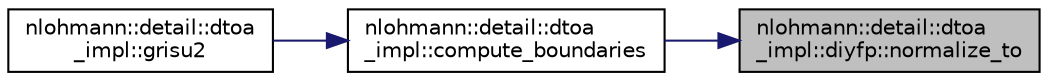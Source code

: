 digraph "nlohmann::detail::dtoa_impl::diyfp::normalize_to"
{
 // LATEX_PDF_SIZE
  edge [fontname="Helvetica",fontsize="10",labelfontname="Helvetica",labelfontsize="10"];
  node [fontname="Helvetica",fontsize="10",shape=record];
  rankdir="RL";
  Node1 [label="nlohmann::detail::dtoa\l_impl::diyfp::normalize_to",height=0.2,width=0.4,color="black", fillcolor="grey75", style="filled", fontcolor="black",tooltip="normalize x such that the result has the exponent E"];
  Node1 -> Node2 [dir="back",color="midnightblue",fontsize="10",style="solid"];
  Node2 [label="nlohmann::detail::dtoa\l_impl::compute_boundaries",height=0.2,width=0.4,color="black", fillcolor="white", style="filled",URL="$namespacenlohmann_1_1detail_1_1dtoa__impl.html#a22b6e37654ac93c6d0d9c06ec1bf5ded",tooltip=" "];
  Node2 -> Node3 [dir="back",color="midnightblue",fontsize="10",style="solid"];
  Node3 [label="nlohmann::detail::dtoa\l_impl::grisu2",height=0.2,width=0.4,color="black", fillcolor="white", style="filled",URL="$namespacenlohmann_1_1detail_1_1dtoa__impl.html#aab7a9670a4f4704a5d0347ad7588576b",tooltip=" "];
}
